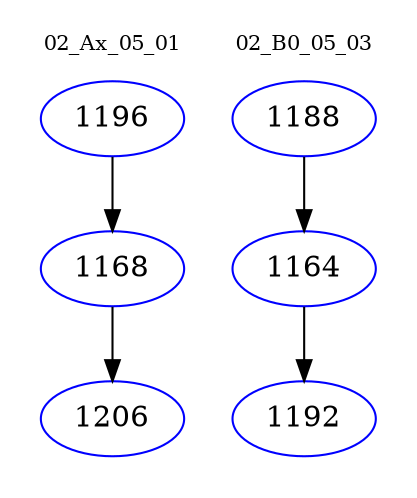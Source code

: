 digraph{
subgraph cluster_0 {
color = white
label = "02_Ax_05_01";
fontsize=10;
T0_1196 [label="1196", color="blue"]
T0_1196 -> T0_1168 [color="black"]
T0_1168 [label="1168", color="blue"]
T0_1168 -> T0_1206 [color="black"]
T0_1206 [label="1206", color="blue"]
}
subgraph cluster_1 {
color = white
label = "02_B0_05_03";
fontsize=10;
T1_1188 [label="1188", color="blue"]
T1_1188 -> T1_1164 [color="black"]
T1_1164 [label="1164", color="blue"]
T1_1164 -> T1_1192 [color="black"]
T1_1192 [label="1192", color="blue"]
}
}
